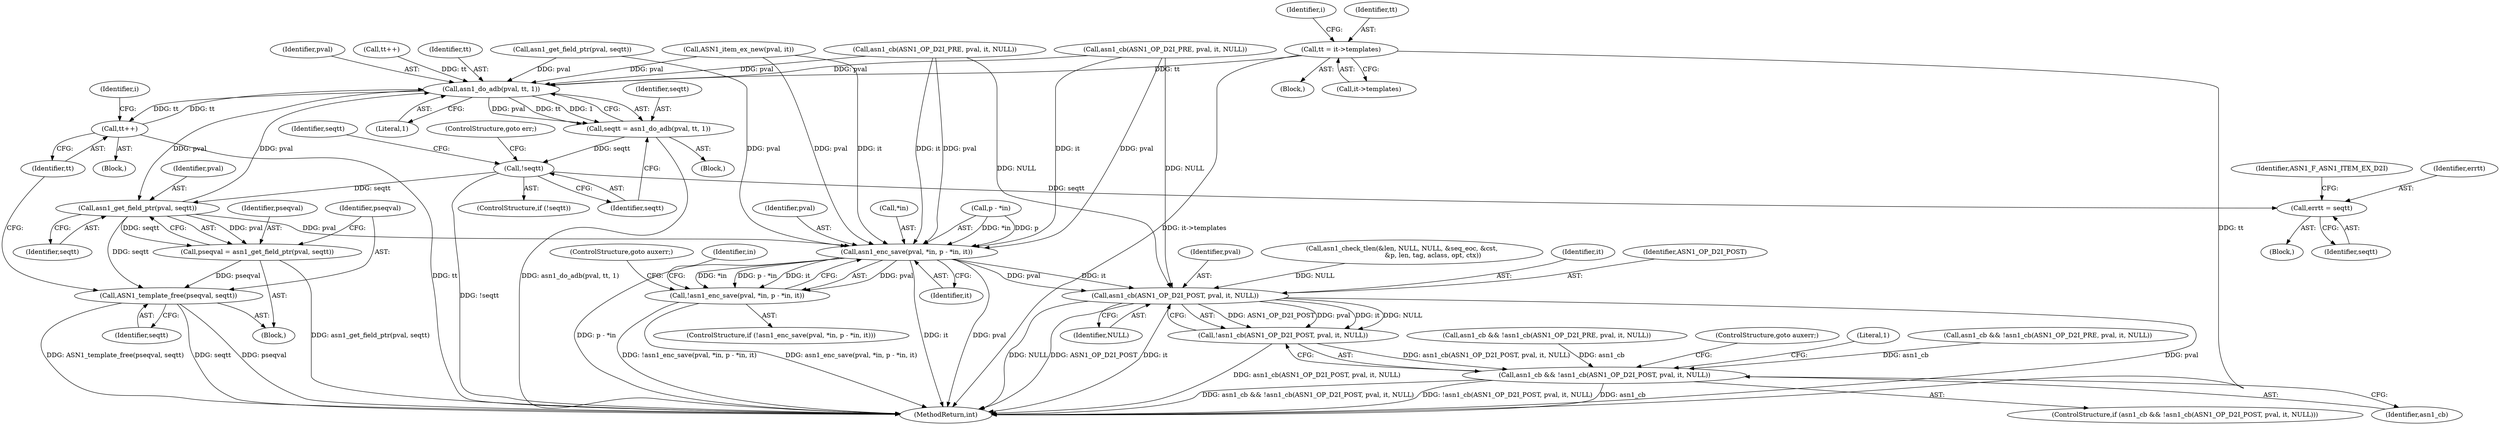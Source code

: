 digraph "0_openssl_b717b083073b6cacc0a5e2397b661678aff7ae7f@pointer" {
"1000704" [label="(Call,tt = it->templates)"];
"1000891" [label="(Call,asn1_do_adb(pval, tt, 1))"];
"1000883" [label="(Call,tt++)"];
"1000889" [label="(Call,seqtt = asn1_do_adb(pval, tt, 1))"];
"1000896" [label="(Call,!seqtt)"];
"1000909" [label="(Call,asn1_get_field_ptr(pval, seqtt))"];
"1000907" [label="(Call,pseqval = asn1_get_field_ptr(pval, seqtt))"];
"1000912" [label="(Call,ASN1_template_free(pseqval, seqtt))"];
"1000926" [label="(Call,asn1_enc_save(pval, *in, p - *in, it))"];
"1000925" [label="(Call,!asn1_enc_save(pval, *in, p - *in, it))"];
"1000944" [label="(Call,asn1_cb(ASN1_OP_D2I_POST, pval, it, NULL))"];
"1000943" [label="(Call,!asn1_cb(ASN1_OP_D2I_POST, pval, it, NULL))"];
"1000941" [label="(Call,asn1_cb && !asn1_cb(ASN1_OP_D2I_POST, pval, it, NULL))"];
"1000917" [label="(Call,errtt = seqtt)"];
"1000940" [label="(ControlStructure,if (asn1_cb && !asn1_cb(ASN1_OP_D2I_POST, pval, it, NULL)))"];
"1000928" [label="(Call,*in)"];
"1000700" [label="(Block,)"];
"1000955" [label="(MethodReturn,int)"];
"1000681" [label="(Call,ASN1_item_ex_new(pval, it))"];
"1000892" [label="(Identifier,pval)"];
"1000690" [label="(Call,asn1_cb && !asn1_cb(ASN1_OP_D2I_PRE, pval, it, NULL))"];
"1000930" [label="(Call,p - *in)"];
"1000693" [label="(Call,asn1_cb(ASN1_OP_D2I_PRE, pval, it, NULL))"];
"1000926" [label="(Call,asn1_enc_save(pval, *in, p - *in, it))"];
"1000905" [label="(Block,)"];
"1000919" [label="(Identifier,seqtt)"];
"1000726" [label="(Call,asn1_cb(ASN1_OP_D2I_PRE, pval, it, NULL))"];
"1000946" [label="(Identifier,pval)"];
"1000706" [label="(Call,it->templates)"];
"1000925" [label="(Call,!asn1_enc_save(pval, *in, p - *in, it))"];
"1000913" [label="(Identifier,pseqval)"];
"1000710" [label="(Identifier,i)"];
"1000894" [label="(Literal,1)"];
"1000897" [label="(Identifier,seqtt)"];
"1000898" [label="(ControlStructure,goto err;)"];
"1000705" [label="(Identifier,tt)"];
"1000883" [label="(Call,tt++)"];
"1000902" [label="(Identifier,seqtt)"];
"1000717" [label="(Call,tt++)"];
"1000907" [label="(Call,pseqval = asn1_get_field_ptr(pval, seqtt))"];
"1000912" [label="(Call,ASN1_template_free(pseqval, seqtt))"];
"1000891" [label="(Call,asn1_do_adb(pval, tt, 1))"];
"1000941" [label="(Call,asn1_cb && !asn1_cb(ASN1_OP_D2I_POST, pval, it, NULL))"];
"1000927" [label="(Identifier,pval)"];
"1000948" [label="(Identifier,NULL)"];
"1000884" [label="(Identifier,tt)"];
"1000704" [label="(Call,tt = it->templates)"];
"1000917" [label="(Call,errtt = seqtt)"];
"1000610" [label="(Call,asn1_check_tlen(&len, NULL, NULL, &seq_eoc, &cst,\n                              &p, len, tag, aclass, opt, ctx))"];
"1000909" [label="(Call,asn1_get_field_ptr(pval, seqtt))"];
"1000889" [label="(Call,seqtt = asn1_do_adb(pval, tt, 1))"];
"1000935" [label="(ControlStructure,goto auxerr;)"];
"1000951" [label="(Literal,1)"];
"1000893" [label="(Identifier,tt)"];
"1000723" [label="(Call,asn1_cb && !asn1_cb(ASN1_OP_D2I_PRE, pval, it, NULL))"];
"1000942" [label="(Identifier,asn1_cb)"];
"1000949" [label="(ControlStructure,goto auxerr;)"];
"1000895" [label="(ControlStructure,if (!seqtt))"];
"1000947" [label="(Identifier,it)"];
"1000945" [label="(Identifier,ASN1_OP_D2I_POST)"];
"1000910" [label="(Identifier,pval)"];
"1000924" [label="(ControlStructure,if (!asn1_enc_save(pval, *in, p - *in, it)))"];
"1000918" [label="(Identifier,errtt)"];
"1000882" [label="(Block,)"];
"1000896" [label="(Call,!seqtt)"];
"1000914" [label="(Identifier,seqtt)"];
"1000944" [label="(Call,asn1_cb(ASN1_OP_D2I_POST, pval, it, NULL))"];
"1000911" [label="(Identifier,seqtt)"];
"1000890" [label="(Identifier,seqtt)"];
"1000934" [label="(Identifier,it)"];
"1000887" [label="(Block,)"];
"1000938" [label="(Identifier,in)"];
"1000921" [label="(Identifier,ASN1_F_ASN1_ITEM_EX_D2I)"];
"1000908" [label="(Identifier,pseqval)"];
"1000886" [label="(Identifier,i)"];
"1000916" [label="(Block,)"];
"1000943" [label="(Call,!asn1_cb(ASN1_OP_D2I_POST, pval, it, NULL))"];
"1000770" [label="(Call,asn1_get_field_ptr(pval, seqtt))"];
"1000704" -> "1000700"  [label="AST: "];
"1000704" -> "1000706"  [label="CFG: "];
"1000705" -> "1000704"  [label="AST: "];
"1000706" -> "1000704"  [label="AST: "];
"1000710" -> "1000704"  [label="CFG: "];
"1000704" -> "1000955"  [label="DDG: it->templates"];
"1000704" -> "1000955"  [label="DDG: tt"];
"1000704" -> "1000891"  [label="DDG: tt"];
"1000891" -> "1000889"  [label="AST: "];
"1000891" -> "1000894"  [label="CFG: "];
"1000892" -> "1000891"  [label="AST: "];
"1000893" -> "1000891"  [label="AST: "];
"1000894" -> "1000891"  [label="AST: "];
"1000889" -> "1000891"  [label="CFG: "];
"1000891" -> "1000883"  [label="DDG: tt"];
"1000891" -> "1000889"  [label="DDG: pval"];
"1000891" -> "1000889"  [label="DDG: tt"];
"1000891" -> "1000889"  [label="DDG: 1"];
"1000681" -> "1000891"  [label="DDG: pval"];
"1000693" -> "1000891"  [label="DDG: pval"];
"1000909" -> "1000891"  [label="DDG: pval"];
"1000726" -> "1000891"  [label="DDG: pval"];
"1000770" -> "1000891"  [label="DDG: pval"];
"1000883" -> "1000891"  [label="DDG: tt"];
"1000717" -> "1000891"  [label="DDG: tt"];
"1000891" -> "1000909"  [label="DDG: pval"];
"1000883" -> "1000882"  [label="AST: "];
"1000883" -> "1000884"  [label="CFG: "];
"1000884" -> "1000883"  [label="AST: "];
"1000886" -> "1000883"  [label="CFG: "];
"1000883" -> "1000955"  [label="DDG: tt"];
"1000889" -> "1000887"  [label="AST: "];
"1000890" -> "1000889"  [label="AST: "];
"1000897" -> "1000889"  [label="CFG: "];
"1000889" -> "1000955"  [label="DDG: asn1_do_adb(pval, tt, 1)"];
"1000889" -> "1000896"  [label="DDG: seqtt"];
"1000896" -> "1000895"  [label="AST: "];
"1000896" -> "1000897"  [label="CFG: "];
"1000897" -> "1000896"  [label="AST: "];
"1000898" -> "1000896"  [label="CFG: "];
"1000902" -> "1000896"  [label="CFG: "];
"1000896" -> "1000955"  [label="DDG: !seqtt"];
"1000896" -> "1000909"  [label="DDG: seqtt"];
"1000896" -> "1000917"  [label="DDG: seqtt"];
"1000909" -> "1000907"  [label="AST: "];
"1000909" -> "1000911"  [label="CFG: "];
"1000910" -> "1000909"  [label="AST: "];
"1000911" -> "1000909"  [label="AST: "];
"1000907" -> "1000909"  [label="CFG: "];
"1000909" -> "1000907"  [label="DDG: pval"];
"1000909" -> "1000907"  [label="DDG: seqtt"];
"1000909" -> "1000912"  [label="DDG: seqtt"];
"1000909" -> "1000926"  [label="DDG: pval"];
"1000907" -> "1000905"  [label="AST: "];
"1000908" -> "1000907"  [label="AST: "];
"1000913" -> "1000907"  [label="CFG: "];
"1000907" -> "1000955"  [label="DDG: asn1_get_field_ptr(pval, seqtt)"];
"1000907" -> "1000912"  [label="DDG: pseqval"];
"1000912" -> "1000905"  [label="AST: "];
"1000912" -> "1000914"  [label="CFG: "];
"1000913" -> "1000912"  [label="AST: "];
"1000914" -> "1000912"  [label="AST: "];
"1000884" -> "1000912"  [label="CFG: "];
"1000912" -> "1000955"  [label="DDG: ASN1_template_free(pseqval, seqtt)"];
"1000912" -> "1000955"  [label="DDG: seqtt"];
"1000912" -> "1000955"  [label="DDG: pseqval"];
"1000926" -> "1000925"  [label="AST: "];
"1000926" -> "1000934"  [label="CFG: "];
"1000927" -> "1000926"  [label="AST: "];
"1000928" -> "1000926"  [label="AST: "];
"1000930" -> "1000926"  [label="AST: "];
"1000934" -> "1000926"  [label="AST: "];
"1000925" -> "1000926"  [label="CFG: "];
"1000926" -> "1000955"  [label="DDG: it"];
"1000926" -> "1000955"  [label="DDG: pval"];
"1000926" -> "1000955"  [label="DDG: p - *in"];
"1000926" -> "1000925"  [label="DDG: pval"];
"1000926" -> "1000925"  [label="DDG: *in"];
"1000926" -> "1000925"  [label="DDG: p - *in"];
"1000926" -> "1000925"  [label="DDG: it"];
"1000681" -> "1000926"  [label="DDG: pval"];
"1000681" -> "1000926"  [label="DDG: it"];
"1000693" -> "1000926"  [label="DDG: pval"];
"1000693" -> "1000926"  [label="DDG: it"];
"1000726" -> "1000926"  [label="DDG: pval"];
"1000726" -> "1000926"  [label="DDG: it"];
"1000770" -> "1000926"  [label="DDG: pval"];
"1000930" -> "1000926"  [label="DDG: *in"];
"1000930" -> "1000926"  [label="DDG: p"];
"1000926" -> "1000944"  [label="DDG: pval"];
"1000926" -> "1000944"  [label="DDG: it"];
"1000925" -> "1000924"  [label="AST: "];
"1000935" -> "1000925"  [label="CFG: "];
"1000938" -> "1000925"  [label="CFG: "];
"1000925" -> "1000955"  [label="DDG: asn1_enc_save(pval, *in, p - *in, it)"];
"1000925" -> "1000955"  [label="DDG: !asn1_enc_save(pval, *in, p - *in, it)"];
"1000944" -> "1000943"  [label="AST: "];
"1000944" -> "1000948"  [label="CFG: "];
"1000945" -> "1000944"  [label="AST: "];
"1000946" -> "1000944"  [label="AST: "];
"1000947" -> "1000944"  [label="AST: "];
"1000948" -> "1000944"  [label="AST: "];
"1000943" -> "1000944"  [label="CFG: "];
"1000944" -> "1000955"  [label="DDG: pval"];
"1000944" -> "1000955"  [label="DDG: NULL"];
"1000944" -> "1000955"  [label="DDG: ASN1_OP_D2I_POST"];
"1000944" -> "1000955"  [label="DDG: it"];
"1000944" -> "1000943"  [label="DDG: ASN1_OP_D2I_POST"];
"1000944" -> "1000943"  [label="DDG: pval"];
"1000944" -> "1000943"  [label="DDG: it"];
"1000944" -> "1000943"  [label="DDG: NULL"];
"1000610" -> "1000944"  [label="DDG: NULL"];
"1000726" -> "1000944"  [label="DDG: NULL"];
"1000693" -> "1000944"  [label="DDG: NULL"];
"1000943" -> "1000941"  [label="AST: "];
"1000941" -> "1000943"  [label="CFG: "];
"1000943" -> "1000955"  [label="DDG: asn1_cb(ASN1_OP_D2I_POST, pval, it, NULL)"];
"1000943" -> "1000941"  [label="DDG: asn1_cb(ASN1_OP_D2I_POST, pval, it, NULL)"];
"1000941" -> "1000940"  [label="AST: "];
"1000941" -> "1000942"  [label="CFG: "];
"1000942" -> "1000941"  [label="AST: "];
"1000949" -> "1000941"  [label="CFG: "];
"1000951" -> "1000941"  [label="CFG: "];
"1000941" -> "1000955"  [label="DDG: asn1_cb"];
"1000941" -> "1000955"  [label="DDG: asn1_cb && !asn1_cb(ASN1_OP_D2I_POST, pval, it, NULL)"];
"1000941" -> "1000955"  [label="DDG: !asn1_cb(ASN1_OP_D2I_POST, pval, it, NULL)"];
"1000723" -> "1000941"  [label="DDG: asn1_cb"];
"1000690" -> "1000941"  [label="DDG: asn1_cb"];
"1000917" -> "1000916"  [label="AST: "];
"1000917" -> "1000919"  [label="CFG: "];
"1000918" -> "1000917"  [label="AST: "];
"1000919" -> "1000917"  [label="AST: "];
"1000921" -> "1000917"  [label="CFG: "];
}
